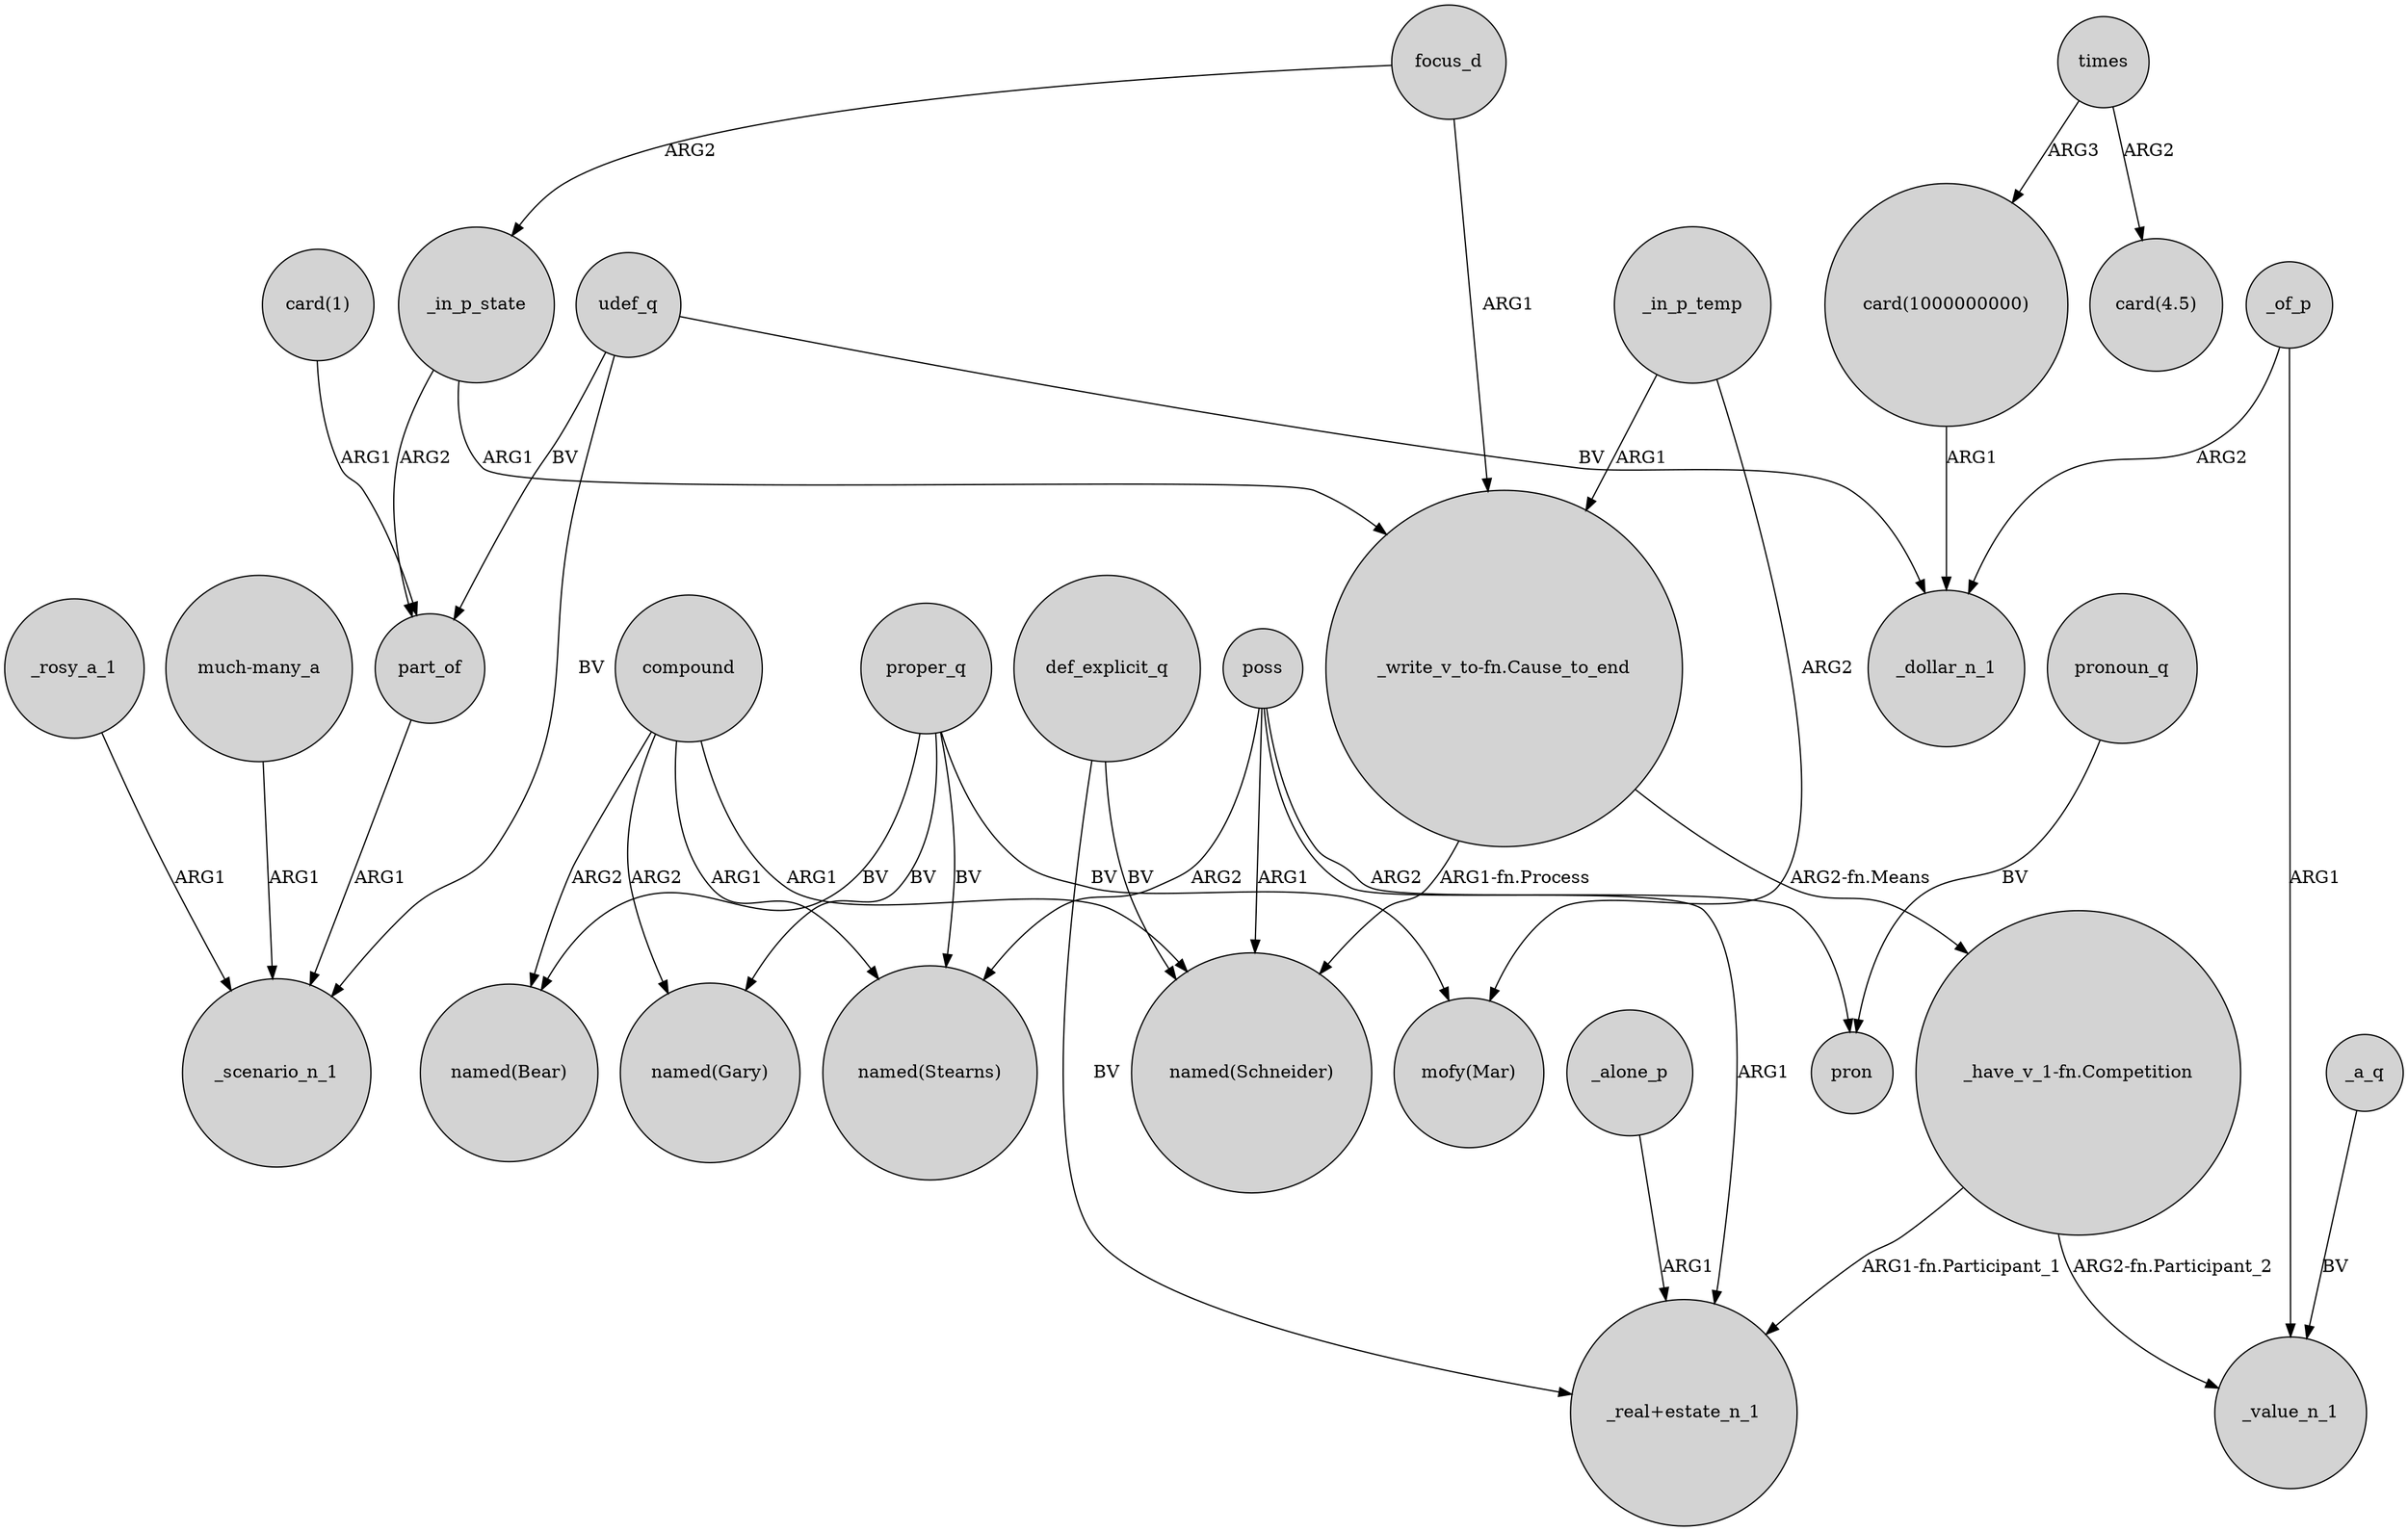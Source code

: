 digraph {
	node [shape=circle style=filled]
	"card(1000000000)" -> _dollar_n_1 [label=ARG1]
	focus_d -> _in_p_state [label=ARG2]
	proper_q -> "named(Gary)" [label=BV]
	compound -> "named(Stearns)" [label=ARG1]
	proper_q -> "named(Stearns)" [label=BV]
	"_write_v_to-fn.Cause_to_end" -> "_have_v_1-fn.Competition" [label="ARG2-fn.Means"]
	def_explicit_q -> "_real+estate_n_1" [label=BV]
	udef_q -> part_of [label=BV]
	poss -> "named(Stearns)" [label=ARG2]
	_in_p_temp -> "mofy(Mar)" [label=ARG2]
	_in_p_state -> "_write_v_to-fn.Cause_to_end" [label=ARG1]
	_in_p_temp -> "_write_v_to-fn.Cause_to_end" [label=ARG1]
	"_have_v_1-fn.Competition" -> "_real+estate_n_1" [label="ARG1-fn.Participant_1"]
	compound -> "named(Schneider)" [label=ARG1]
	_alone_p -> "_real+estate_n_1" [label=ARG1]
	times -> "card(1000000000)" [label=ARG3]
	"card(1)" -> part_of [label=ARG1]
	poss -> "named(Schneider)" [label=ARG1]
	compound -> "named(Bear)" [label=ARG2]
	def_explicit_q -> "named(Schneider)" [label=BV]
	pronoun_q -> pron [label=BV]
	poss -> pron [label=ARG2]
	times -> "card(4.5)" [label=ARG2]
	proper_q -> "named(Bear)" [label=BV]
	_a_q -> _value_n_1 [label=BV]
	udef_q -> _dollar_n_1 [label=BV]
	_of_p -> _value_n_1 [label=ARG1]
	poss -> "_real+estate_n_1" [label=ARG1]
	"_write_v_to-fn.Cause_to_end" -> "named(Schneider)" [label="ARG1-fn.Process"]
	_rosy_a_1 -> _scenario_n_1 [label=ARG1]
	part_of -> _scenario_n_1 [label=ARG1]
	proper_q -> "mofy(Mar)" [label=BV]
	"_have_v_1-fn.Competition" -> _value_n_1 [label="ARG2-fn.Participant_2"]
	focus_d -> "_write_v_to-fn.Cause_to_end" [label=ARG1]
	compound -> "named(Gary)" [label=ARG2]
	_in_p_state -> part_of [label=ARG2]
	"much-many_a" -> _scenario_n_1 [label=ARG1]
	_of_p -> _dollar_n_1 [label=ARG2]
	udef_q -> _scenario_n_1 [label=BV]
}
